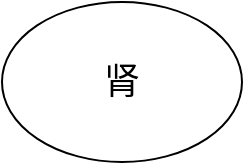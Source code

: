 <mxfile version="22.1.15" type="github">
  <diagram name="第 1 页" id="NwrSyFQsEj8-366RsSql">
    <mxGraphModel dx="1050" dy="557" grid="1" gridSize="10" guides="1" tooltips="1" connect="1" arrows="1" fold="1" page="1" pageScale="1" pageWidth="827" pageHeight="1169" math="0" shadow="0">
      <root>
        <mxCell id="0" />
        <mxCell id="1" parent="0" />
        <mxCell id="zJj84lO5YfRWcEojWAQH-1" value="肾" style="ellipse;whiteSpace=wrap;html=1;fontSize=18;" vertex="1" parent="1">
          <mxGeometry x="294" y="380" width="120" height="80" as="geometry" />
        </mxCell>
      </root>
    </mxGraphModel>
  </diagram>
</mxfile>
